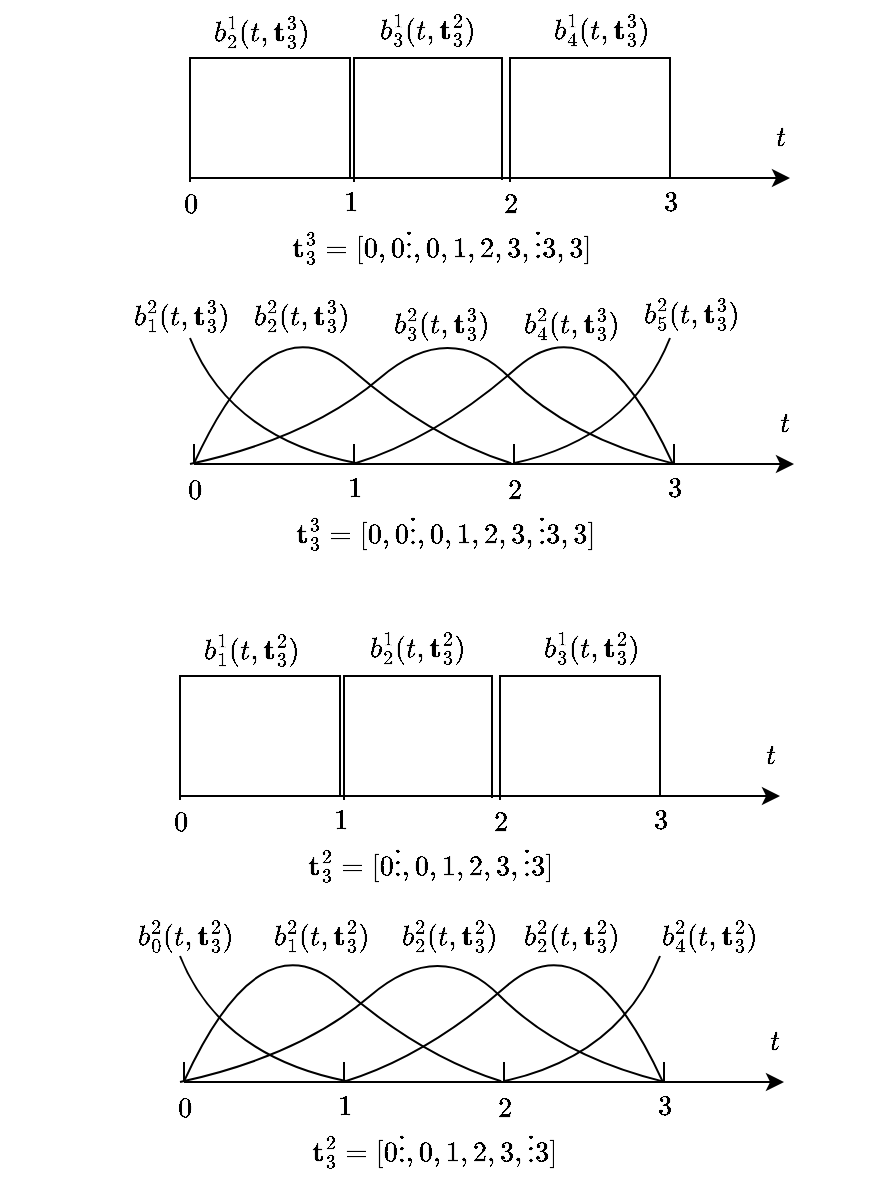 <mxfile version="20.8.16" type="device"><diagram id="2d63BVrECsR7Zkp_3Ha5" name="Page-1"><mxGraphModel dx="1242" dy="878" grid="1" gridSize="10" guides="1" tooltips="1" connect="1" arrows="1" fold="1" page="1" pageScale="1" pageWidth="850" pageHeight="1100" math="1" shadow="0"><root><mxCell id="0"/><mxCell id="1" parent="0"/><mxCell id="yJDx8GfUF_lV3gi-plgC-1" value="" style="endArrow=classic;html=1;rounded=0;" parent="1" edge="1"><mxGeometry width="50" height="50" relative="1" as="geometry"><mxPoint x="120" y="160" as="sourcePoint"/><mxPoint x="420" y="160" as="targetPoint"/></mxGeometry></mxCell><mxCell id="yJDx8GfUF_lV3gi-plgC-2" value="" style="endArrow=none;html=1;rounded=0;" parent="1" edge="1"><mxGeometry width="50" height="50" relative="1" as="geometry"><mxPoint x="120" y="160" as="sourcePoint"/><mxPoint x="120" y="150" as="targetPoint"/></mxGeometry></mxCell><mxCell id="yJDx8GfUF_lV3gi-plgC-4" value="" style="endArrow=none;html=1;rounded=0;" parent="1" edge="1"><mxGeometry width="50" height="50" relative="1" as="geometry"><mxPoint x="200" y="160" as="sourcePoint"/><mxPoint x="200" y="150" as="targetPoint"/></mxGeometry></mxCell><mxCell id="yJDx8GfUF_lV3gi-plgC-6" value="" style="endArrow=none;html=1;rounded=0;" parent="1" edge="1"><mxGeometry width="50" height="50" relative="1" as="geometry"><mxPoint x="280" y="160" as="sourcePoint"/><mxPoint x="280" y="150" as="targetPoint"/></mxGeometry></mxCell><mxCell id="yJDx8GfUF_lV3gi-plgC-8" value="" style="endArrow=none;html=1;rounded=0;" parent="1" edge="1"><mxGeometry width="50" height="50" relative="1" as="geometry"><mxPoint x="360" y="160" as="sourcePoint"/><mxPoint x="360" y="150" as="targetPoint"/></mxGeometry></mxCell><mxCell id="yJDx8GfUF_lV3gi-plgC-11" value="$$0$$" style="text;html=1;align=center;verticalAlign=middle;resizable=0;points=[];autosize=1;strokeColor=none;fillColor=none;" parent="1" vertex="1"><mxGeometry x="95" y="163" width="50" height="20" as="geometry"/></mxCell><mxCell id="yJDx8GfUF_lV3gi-plgC-12" value="$$t$$" style="text;html=1;align=center;verticalAlign=middle;resizable=0;points=[];autosize=1;strokeColor=none;fillColor=none;" parent="1" vertex="1"><mxGeometry x="390" y="130" width="50" height="20" as="geometry"/></mxCell><mxCell id="yJDx8GfUF_lV3gi-plgC-13" value="$$1$$" style="text;html=1;align=center;verticalAlign=middle;resizable=0;points=[];autosize=1;strokeColor=none;fillColor=none;" parent="1" vertex="1"><mxGeometry x="175" y="162" width="50" height="20" as="geometry"/></mxCell><mxCell id="yJDx8GfUF_lV3gi-plgC-14" value="$$2$$" style="text;html=1;align=center;verticalAlign=middle;resizable=0;points=[];autosize=1;strokeColor=none;fillColor=none;" parent="1" vertex="1"><mxGeometry x="255" y="163" width="50" height="20" as="geometry"/></mxCell><mxCell id="yJDx8GfUF_lV3gi-plgC-15" value="$$3$$" style="text;html=1;align=center;verticalAlign=middle;resizable=0;points=[];autosize=1;strokeColor=none;fillColor=none;" parent="1" vertex="1"><mxGeometry x="335" y="162" width="50" height="20" as="geometry"/></mxCell><mxCell id="yJDx8GfUF_lV3gi-plgC-21" value="$$\mathbf{t}_3^3 = [0, 0\vdots, 0, 1, 2, 3, \vdots 3, 3]$$" style="text;html=1;align=center;verticalAlign=middle;resizable=0;points=[];autosize=1;strokeColor=none;fillColor=none;" parent="1" vertex="1"><mxGeometry x="85" y="177" width="320" height="30" as="geometry"/></mxCell><mxCell id="yJDx8GfUF_lV3gi-plgC-28" value="$$b_2^1(t, \mathbf{t}_3^3)$$" style="text;html=1;align=center;verticalAlign=middle;resizable=0;points=[];autosize=1;strokeColor=none;fillColor=none;" parent="1" vertex="1"><mxGeometry x="65" y="72" width="180" height="30" as="geometry"/></mxCell><mxCell id="dH4GgKHCgR5aaPm7pmyn-1" value="" style="endArrow=none;html=1;rounded=0;" parent="1" edge="1"><mxGeometry width="50" height="50" relative="1" as="geometry"><mxPoint x="120" y="162" as="sourcePoint"/><mxPoint x="200" y="160" as="targetPoint"/><Array as="points"><mxPoint x="120" y="100"/><mxPoint x="200" y="100"/></Array></mxGeometry></mxCell><mxCell id="dH4GgKHCgR5aaPm7pmyn-2" value="" style="endArrow=none;html=1;rounded=0;entryX=0.42;entryY=-0.1;entryDx=0;entryDy=0;entryPerimeter=0;" parent="1" target="yJDx8GfUF_lV3gi-plgC-14" edge="1"><mxGeometry width="50" height="50" relative="1" as="geometry"><mxPoint x="202" y="162" as="sourcePoint"/><mxPoint x="272" y="160" as="targetPoint"/><Array as="points"><mxPoint x="202" y="100"/><mxPoint x="276" y="100"/></Array></mxGeometry></mxCell><mxCell id="dH4GgKHCgR5aaPm7pmyn-3" value="" style="endArrow=none;html=1;rounded=0;" parent="1" edge="1"><mxGeometry width="50" height="50" relative="1" as="geometry"><mxPoint x="280" y="162" as="sourcePoint"/><mxPoint x="360" y="160" as="targetPoint"/><Array as="points"><mxPoint x="280" y="100"/><mxPoint x="360" y="100"/></Array></mxGeometry></mxCell><mxCell id="dH4GgKHCgR5aaPm7pmyn-4" value="$$b_3^1(t, \mathbf{t}_3^2)$$" style="text;html=1;align=center;verticalAlign=middle;resizable=0;points=[];autosize=1;strokeColor=none;fillColor=none;" parent="1" vertex="1"><mxGeometry x="148" y="71" width="180" height="30" as="geometry"/></mxCell><mxCell id="dH4GgKHCgR5aaPm7pmyn-5" value="$$b_4^1(t, \mathbf{t}_3^3)$$" style="text;html=1;align=center;verticalAlign=middle;resizable=0;points=[];autosize=1;strokeColor=none;fillColor=none;" parent="1" vertex="1"><mxGeometry x="235" y="71" width="180" height="30" as="geometry"/></mxCell><mxCell id="dH4GgKHCgR5aaPm7pmyn-6" value="" style="endArrow=classic;html=1;rounded=0;" parent="1" edge="1"><mxGeometry width="50" height="50" relative="1" as="geometry"><mxPoint x="122" y="303" as="sourcePoint"/><mxPoint x="422" y="303" as="targetPoint"/></mxGeometry></mxCell><mxCell id="dH4GgKHCgR5aaPm7pmyn-7" value="" style="endArrow=none;html=1;rounded=0;" parent="1" edge="1"><mxGeometry width="50" height="50" relative="1" as="geometry"><mxPoint x="122" y="303" as="sourcePoint"/><mxPoint x="122" y="293" as="targetPoint"/></mxGeometry></mxCell><mxCell id="dH4GgKHCgR5aaPm7pmyn-8" value="" style="endArrow=none;html=1;rounded=0;" parent="1" edge="1"><mxGeometry width="50" height="50" relative="1" as="geometry"><mxPoint x="202" y="303" as="sourcePoint"/><mxPoint x="202" y="293" as="targetPoint"/></mxGeometry></mxCell><mxCell id="dH4GgKHCgR5aaPm7pmyn-9" value="" style="endArrow=none;html=1;rounded=0;" parent="1" edge="1"><mxGeometry width="50" height="50" relative="1" as="geometry"><mxPoint x="282" y="303" as="sourcePoint"/><mxPoint x="282" y="293" as="targetPoint"/></mxGeometry></mxCell><mxCell id="dH4GgKHCgR5aaPm7pmyn-10" value="" style="endArrow=none;html=1;rounded=0;" parent="1" edge="1"><mxGeometry width="50" height="50" relative="1" as="geometry"><mxPoint x="362" y="303" as="sourcePoint"/><mxPoint x="362" y="293" as="targetPoint"/></mxGeometry></mxCell><mxCell id="dH4GgKHCgR5aaPm7pmyn-11" value="$$0$$" style="text;html=1;align=center;verticalAlign=middle;resizable=0;points=[];autosize=1;strokeColor=none;fillColor=none;" parent="1" vertex="1"><mxGeometry x="97" y="306" width="50" height="20" as="geometry"/></mxCell><mxCell id="dH4GgKHCgR5aaPm7pmyn-12" value="$$t$$" style="text;html=1;align=center;verticalAlign=middle;resizable=0;points=[];autosize=1;strokeColor=none;fillColor=none;" parent="1" vertex="1"><mxGeometry x="392" y="273" width="50" height="20" as="geometry"/></mxCell><mxCell id="dH4GgKHCgR5aaPm7pmyn-13" value="$$1$$" style="text;html=1;align=center;verticalAlign=middle;resizable=0;points=[];autosize=1;strokeColor=none;fillColor=none;" parent="1" vertex="1"><mxGeometry x="177" y="305" width="50" height="20" as="geometry"/></mxCell><mxCell id="dH4GgKHCgR5aaPm7pmyn-14" value="$$2$$" style="text;html=1;align=center;verticalAlign=middle;resizable=0;points=[];autosize=1;strokeColor=none;fillColor=none;" parent="1" vertex="1"><mxGeometry x="257" y="306" width="50" height="20" as="geometry"/></mxCell><mxCell id="dH4GgKHCgR5aaPm7pmyn-15" value="$$3$$" style="text;html=1;align=center;verticalAlign=middle;resizable=0;points=[];autosize=1;strokeColor=none;fillColor=none;" parent="1" vertex="1"><mxGeometry x="337" y="305" width="50" height="20" as="geometry"/></mxCell><mxCell id="dH4GgKHCgR5aaPm7pmyn-16" value="$$\mathbf{t}_3^3 = [0, 0\vdots, 0, 1, 2, 3, \vdots 3, 3]$$" style="text;html=1;align=center;verticalAlign=middle;resizable=0;points=[];autosize=1;strokeColor=none;fillColor=none;" parent="1" vertex="1"><mxGeometry x="87" y="320" width="320" height="30" as="geometry"/></mxCell><mxCell id="dH4GgKHCgR5aaPm7pmyn-17" value="$$b_1^2(t, \mathbf{t}_3^3)$$" style="text;html=1;align=center;verticalAlign=middle;resizable=0;points=[];autosize=1;strokeColor=none;fillColor=none;" parent="1" vertex="1"><mxGeometry x="25" y="214" width="180" height="30" as="geometry"/></mxCell><mxCell id="dH4GgKHCgR5aaPm7pmyn-21" value="$$b_2^2(t, \mathbf{t}_3^3)$$" style="text;html=1;align=center;verticalAlign=middle;resizable=0;points=[];autosize=1;strokeColor=none;fillColor=none;" parent="1" vertex="1"><mxGeometry x="85" y="214" width="180" height="30" as="geometry"/></mxCell><mxCell id="dH4GgKHCgR5aaPm7pmyn-22" value="$$b_4^2(t, \mathbf{t}_3^3)$$" style="text;html=1;align=center;verticalAlign=middle;resizable=0;points=[];autosize=1;strokeColor=none;fillColor=none;" parent="1" vertex="1"><mxGeometry x="220" y="218" width="180" height="30" as="geometry"/></mxCell><mxCell id="dH4GgKHCgR5aaPm7pmyn-23" value="" style="curved=1;endArrow=none;html=1;rounded=0;endFill=0;entryX=0.53;entryY=-0.119;entryDx=0;entryDy=0;entryPerimeter=0;" parent="1" target="dH4GgKHCgR5aaPm7pmyn-13" edge="1"><mxGeometry width="50" height="50" relative="1" as="geometry"><mxPoint x="120" y="240" as="sourcePoint"/><mxPoint x="200" y="300" as="targetPoint"/><Array as="points"><mxPoint x="140" y="290"/></Array></mxGeometry></mxCell><mxCell id="dH4GgKHCgR5aaPm7pmyn-24" value="" style="curved=1;endArrow=none;html=1;rounded=0;endFill=0;entryX=0.472;entryY=-0.169;entryDx=0;entryDy=0;entryPerimeter=0;" parent="1" target="dH4GgKHCgR5aaPm7pmyn-14" edge="1"><mxGeometry width="50" height="50" relative="1" as="geometry"><mxPoint x="122" y="302.69" as="sourcePoint"/><mxPoint x="205.5" y="365.31" as="targetPoint"/><Array as="points"><mxPoint x="160" y="220"/><mxPoint x="240" y="290"/></Array></mxGeometry></mxCell><mxCell id="dH4GgKHCgR5aaPm7pmyn-26" value="" style="curved=1;endArrow=none;html=1;rounded=0;endFill=0;entryX=0.53;entryY=-0.119;entryDx=0;entryDy=0;entryPerimeter=0;" parent="1" edge="1"><mxGeometry width="50" height="50" relative="1" as="geometry"><mxPoint x="360" y="240" as="sourcePoint"/><mxPoint x="281.75" y="302.62" as="targetPoint"/><Array as="points"><mxPoint x="340" y="290"/></Array></mxGeometry></mxCell><mxCell id="dH4GgKHCgR5aaPm7pmyn-27" value="" style="curved=1;endArrow=none;html=1;rounded=0;endFill=0;entryX=0.472;entryY=-0.169;entryDx=0;entryDy=0;entryPerimeter=0;" parent="1" edge="1"><mxGeometry width="50" height="50" relative="1" as="geometry"><mxPoint x="202.7" y="302.62" as="sourcePoint"/><mxPoint x="361.3" y="302.69" as="targetPoint"/><Array as="points"><mxPoint x="243.3" y="290"/><mxPoint x="323.3" y="220"/></Array></mxGeometry></mxCell><mxCell id="dH4GgKHCgR5aaPm7pmyn-28" value="" style="curved=1;endArrow=none;html=1;rounded=0;endFill=0;entryX=0.472;entryY=-0.169;entryDx=0;entryDy=0;entryPerimeter=0;" parent="1" edge="1"><mxGeometry width="50" height="50" relative="1" as="geometry"><mxPoint x="120" y="303" as="sourcePoint"/><mxPoint x="361.3" y="302.69" as="targetPoint"/><Array as="points"><mxPoint x="180" y="290"/><mxPoint x="250" y="230"/><mxPoint x="310" y="290"/></Array></mxGeometry></mxCell><mxCell id="dH4GgKHCgR5aaPm7pmyn-29" value="$$b_3^2(t, \mathbf{t}_3^3)$$" style="text;html=1;align=center;verticalAlign=middle;resizable=0;points=[];autosize=1;strokeColor=none;fillColor=none;" parent="1" vertex="1"><mxGeometry x="155" y="218" width="180" height="30" as="geometry"/></mxCell><mxCell id="dH4GgKHCgR5aaPm7pmyn-30" value="$$b_5^2(t, \mathbf{t}_3^3)$$" style="text;html=1;align=center;verticalAlign=middle;resizable=0;points=[];autosize=1;strokeColor=none;fillColor=none;" parent="1" vertex="1"><mxGeometry x="280" y="213" width="180" height="30" as="geometry"/></mxCell><mxCell id="dH4GgKHCgR5aaPm7pmyn-31" value="" style="endArrow=classic;html=1;rounded=0;" parent="1" edge="1"><mxGeometry width="50" height="50" relative="1" as="geometry"><mxPoint x="115" y="469" as="sourcePoint"/><mxPoint x="415" y="469" as="targetPoint"/></mxGeometry></mxCell><mxCell id="dH4GgKHCgR5aaPm7pmyn-32" value="" style="endArrow=none;html=1;rounded=0;" parent="1" edge="1"><mxGeometry width="50" height="50" relative="1" as="geometry"><mxPoint x="115" y="469" as="sourcePoint"/><mxPoint x="115" y="459" as="targetPoint"/></mxGeometry></mxCell><mxCell id="dH4GgKHCgR5aaPm7pmyn-33" value="" style="endArrow=none;html=1;rounded=0;" parent="1" edge="1"><mxGeometry width="50" height="50" relative="1" as="geometry"><mxPoint x="195" y="469" as="sourcePoint"/><mxPoint x="195" y="459" as="targetPoint"/></mxGeometry></mxCell><mxCell id="dH4GgKHCgR5aaPm7pmyn-34" value="" style="endArrow=none;html=1;rounded=0;" parent="1" edge="1"><mxGeometry width="50" height="50" relative="1" as="geometry"><mxPoint x="275" y="469" as="sourcePoint"/><mxPoint x="275" y="459" as="targetPoint"/></mxGeometry></mxCell><mxCell id="dH4GgKHCgR5aaPm7pmyn-35" value="" style="endArrow=none;html=1;rounded=0;" parent="1" edge="1"><mxGeometry width="50" height="50" relative="1" as="geometry"><mxPoint x="355" y="469" as="sourcePoint"/><mxPoint x="355" y="459" as="targetPoint"/></mxGeometry></mxCell><mxCell id="dH4GgKHCgR5aaPm7pmyn-36" value="$$0$$" style="text;html=1;align=center;verticalAlign=middle;resizable=0;points=[];autosize=1;strokeColor=none;fillColor=none;" parent="1" vertex="1"><mxGeometry x="90" y="472" width="50" height="20" as="geometry"/></mxCell><mxCell id="dH4GgKHCgR5aaPm7pmyn-37" value="$$t$$" style="text;html=1;align=center;verticalAlign=middle;resizable=0;points=[];autosize=1;strokeColor=none;fillColor=none;" parent="1" vertex="1"><mxGeometry x="385" y="439" width="50" height="20" as="geometry"/></mxCell><mxCell id="dH4GgKHCgR5aaPm7pmyn-38" value="$$1$$" style="text;html=1;align=center;verticalAlign=middle;resizable=0;points=[];autosize=1;strokeColor=none;fillColor=none;" parent="1" vertex="1"><mxGeometry x="170" y="471" width="50" height="20" as="geometry"/></mxCell><mxCell id="dH4GgKHCgR5aaPm7pmyn-39" value="$$2$$" style="text;html=1;align=center;verticalAlign=middle;resizable=0;points=[];autosize=1;strokeColor=none;fillColor=none;" parent="1" vertex="1"><mxGeometry x="250" y="472" width="50" height="20" as="geometry"/></mxCell><mxCell id="dH4GgKHCgR5aaPm7pmyn-40" value="$$3$$" style="text;html=1;align=center;verticalAlign=middle;resizable=0;points=[];autosize=1;strokeColor=none;fillColor=none;" parent="1" vertex="1"><mxGeometry x="330" y="471" width="50" height="20" as="geometry"/></mxCell><mxCell id="dH4GgKHCgR5aaPm7pmyn-41" value="$$\mathbf{t}_3^2 = [0\vdots, 0, 1, 2, 3, \vdots 3]$$" style="text;html=1;align=center;verticalAlign=middle;resizable=0;points=[];autosize=1;strokeColor=none;fillColor=none;" parent="1" vertex="1"><mxGeometry x="95" y="486" width="290" height="30" as="geometry"/></mxCell><mxCell id="dH4GgKHCgR5aaPm7pmyn-42" value="$$b_1^1(t, \mathbf{t}_3^2)$$" style="text;html=1;align=center;verticalAlign=middle;resizable=0;points=[];autosize=1;strokeColor=none;fillColor=none;" parent="1" vertex="1"><mxGeometry x="60" y="381" width="180" height="30" as="geometry"/></mxCell><mxCell id="dH4GgKHCgR5aaPm7pmyn-43" value="" style="endArrow=none;html=1;rounded=0;" parent="1" edge="1"><mxGeometry width="50" height="50" relative="1" as="geometry"><mxPoint x="115" y="471" as="sourcePoint"/><mxPoint x="195" y="469" as="targetPoint"/><Array as="points"><mxPoint x="115" y="409"/><mxPoint x="195" y="409"/></Array></mxGeometry></mxCell><mxCell id="dH4GgKHCgR5aaPm7pmyn-44" value="" style="endArrow=none;html=1;rounded=0;entryX=0.42;entryY=-0.1;entryDx=0;entryDy=0;entryPerimeter=0;" parent="1" target="dH4GgKHCgR5aaPm7pmyn-39" edge="1"><mxGeometry width="50" height="50" relative="1" as="geometry"><mxPoint x="197" y="471" as="sourcePoint"/><mxPoint x="267" y="469" as="targetPoint"/><Array as="points"><mxPoint x="197" y="409"/><mxPoint x="271" y="409"/></Array></mxGeometry></mxCell><mxCell id="dH4GgKHCgR5aaPm7pmyn-45" value="" style="endArrow=none;html=1;rounded=0;" parent="1" edge="1"><mxGeometry width="50" height="50" relative="1" as="geometry"><mxPoint x="275" y="471" as="sourcePoint"/><mxPoint x="355" y="469" as="targetPoint"/><Array as="points"><mxPoint x="275" y="409"/><mxPoint x="355" y="409"/></Array></mxGeometry></mxCell><mxCell id="dH4GgKHCgR5aaPm7pmyn-46" value="$$b_2^1(t, \mathbf{t}_3^2)$$" style="text;html=1;align=center;verticalAlign=middle;resizable=0;points=[];autosize=1;strokeColor=none;fillColor=none;" parent="1" vertex="1"><mxGeometry x="143" y="380" width="180" height="30" as="geometry"/></mxCell><mxCell id="dH4GgKHCgR5aaPm7pmyn-47" value="$$b_3^1(t, \mathbf{t}_3^2)$$" style="text;html=1;align=center;verticalAlign=middle;resizable=0;points=[];autosize=1;strokeColor=none;fillColor=none;" parent="1" vertex="1"><mxGeometry x="230" y="380" width="180" height="30" as="geometry"/></mxCell><mxCell id="dH4GgKHCgR5aaPm7pmyn-48" value="" style="endArrow=classic;html=1;rounded=0;" parent="1" edge="1"><mxGeometry width="50" height="50" relative="1" as="geometry"><mxPoint x="117" y="612" as="sourcePoint"/><mxPoint x="417" y="612" as="targetPoint"/></mxGeometry></mxCell><mxCell id="dH4GgKHCgR5aaPm7pmyn-49" value="" style="endArrow=none;html=1;rounded=0;" parent="1" edge="1"><mxGeometry width="50" height="50" relative="1" as="geometry"><mxPoint x="117" y="612" as="sourcePoint"/><mxPoint x="117" y="602" as="targetPoint"/></mxGeometry></mxCell><mxCell id="dH4GgKHCgR5aaPm7pmyn-50" value="" style="endArrow=none;html=1;rounded=0;" parent="1" edge="1"><mxGeometry width="50" height="50" relative="1" as="geometry"><mxPoint x="197" y="612" as="sourcePoint"/><mxPoint x="197" y="602" as="targetPoint"/></mxGeometry></mxCell><mxCell id="dH4GgKHCgR5aaPm7pmyn-51" value="" style="endArrow=none;html=1;rounded=0;" parent="1" edge="1"><mxGeometry width="50" height="50" relative="1" as="geometry"><mxPoint x="277" y="612" as="sourcePoint"/><mxPoint x="277" y="602" as="targetPoint"/></mxGeometry></mxCell><mxCell id="dH4GgKHCgR5aaPm7pmyn-52" value="" style="endArrow=none;html=1;rounded=0;" parent="1" edge="1"><mxGeometry width="50" height="50" relative="1" as="geometry"><mxPoint x="357" y="612" as="sourcePoint"/><mxPoint x="357" y="602" as="targetPoint"/></mxGeometry></mxCell><mxCell id="dH4GgKHCgR5aaPm7pmyn-53" value="$$0$$" style="text;html=1;align=center;verticalAlign=middle;resizable=0;points=[];autosize=1;strokeColor=none;fillColor=none;" parent="1" vertex="1"><mxGeometry x="92" y="615" width="50" height="20" as="geometry"/></mxCell><mxCell id="dH4GgKHCgR5aaPm7pmyn-54" value="$$t$$" style="text;html=1;align=center;verticalAlign=middle;resizable=0;points=[];autosize=1;strokeColor=none;fillColor=none;" parent="1" vertex="1"><mxGeometry x="387" y="582" width="50" height="20" as="geometry"/></mxCell><mxCell id="dH4GgKHCgR5aaPm7pmyn-55" value="$$1$$" style="text;html=1;align=center;verticalAlign=middle;resizable=0;points=[];autosize=1;strokeColor=none;fillColor=none;" parent="1" vertex="1"><mxGeometry x="172" y="614" width="50" height="20" as="geometry"/></mxCell><mxCell id="dH4GgKHCgR5aaPm7pmyn-56" value="$$2$$" style="text;html=1;align=center;verticalAlign=middle;resizable=0;points=[];autosize=1;strokeColor=none;fillColor=none;" parent="1" vertex="1"><mxGeometry x="252" y="615" width="50" height="20" as="geometry"/></mxCell><mxCell id="dH4GgKHCgR5aaPm7pmyn-57" value="$$3$$" style="text;html=1;align=center;verticalAlign=middle;resizable=0;points=[];autosize=1;strokeColor=none;fillColor=none;" parent="1" vertex="1"><mxGeometry x="332" y="614" width="50" height="20" as="geometry"/></mxCell><mxCell id="dH4GgKHCgR5aaPm7pmyn-58" value="$$\mathbf{t}_3^2 = [0\vdots, 0, 1, 2, 3, \vdots 3]$$" style="text;html=1;align=center;verticalAlign=middle;resizable=0;points=[];autosize=1;strokeColor=none;fillColor=none;" parent="1" vertex="1"><mxGeometry x="97" y="629" width="290" height="30" as="geometry"/></mxCell><mxCell id="dH4GgKHCgR5aaPm7pmyn-59" value="$$b_1^2(t, \mathbf{t}_3^2)$$" style="text;html=1;align=center;verticalAlign=middle;resizable=0;points=[];autosize=1;strokeColor=none;fillColor=none;" parent="1" vertex="1"><mxGeometry x="95" y="524" width="180" height="30" as="geometry"/></mxCell><mxCell id="dH4GgKHCgR5aaPm7pmyn-60" value="$$b_2^2(t, \mathbf{t}_3^2)$$" style="text;html=1;align=center;verticalAlign=middle;resizable=0;points=[];autosize=1;strokeColor=none;fillColor=none;" parent="1" vertex="1"><mxGeometry x="220" y="524" width="180" height="30" as="geometry"/></mxCell><mxCell id="dH4GgKHCgR5aaPm7pmyn-61" value="" style="curved=1;endArrow=none;html=1;rounded=0;endFill=0;entryX=0.53;entryY=-0.119;entryDx=0;entryDy=0;entryPerimeter=0;" parent="1" target="dH4GgKHCgR5aaPm7pmyn-55" edge="1"><mxGeometry width="50" height="50" relative="1" as="geometry"><mxPoint x="115" y="549" as="sourcePoint"/><mxPoint x="195" y="609" as="targetPoint"/><Array as="points"><mxPoint x="135" y="599"/></Array></mxGeometry></mxCell><mxCell id="dH4GgKHCgR5aaPm7pmyn-62" value="" style="curved=1;endArrow=none;html=1;rounded=0;endFill=0;entryX=0.472;entryY=-0.169;entryDx=0;entryDy=0;entryPerimeter=0;" parent="1" target="dH4GgKHCgR5aaPm7pmyn-56" edge="1"><mxGeometry width="50" height="50" relative="1" as="geometry"><mxPoint x="117" y="611.69" as="sourcePoint"/><mxPoint x="200.5" y="674.31" as="targetPoint"/><Array as="points"><mxPoint x="155" y="529"/><mxPoint x="235" y="599"/></Array></mxGeometry></mxCell><mxCell id="dH4GgKHCgR5aaPm7pmyn-63" value="" style="curved=1;endArrow=none;html=1;rounded=0;endFill=0;entryX=0.53;entryY=-0.119;entryDx=0;entryDy=0;entryPerimeter=0;" parent="1" edge="1"><mxGeometry width="50" height="50" relative="1" as="geometry"><mxPoint x="355" y="549" as="sourcePoint"/><mxPoint x="276.75" y="611.62" as="targetPoint"/><Array as="points"><mxPoint x="335" y="599"/></Array></mxGeometry></mxCell><mxCell id="dH4GgKHCgR5aaPm7pmyn-64" value="" style="curved=1;endArrow=none;html=1;rounded=0;endFill=0;entryX=0.472;entryY=-0.169;entryDx=0;entryDy=0;entryPerimeter=0;" parent="1" edge="1"><mxGeometry width="50" height="50" relative="1" as="geometry"><mxPoint x="197.7" y="611.62" as="sourcePoint"/><mxPoint x="356.3" y="611.69" as="targetPoint"/><Array as="points"><mxPoint x="238.3" y="599"/><mxPoint x="318.3" y="529"/></Array></mxGeometry></mxCell><mxCell id="dH4GgKHCgR5aaPm7pmyn-65" value="" style="curved=1;endArrow=none;html=1;rounded=0;endFill=0;entryX=0.472;entryY=-0.169;entryDx=0;entryDy=0;entryPerimeter=0;" parent="1" edge="1"><mxGeometry width="50" height="50" relative="1" as="geometry"><mxPoint x="115" y="612" as="sourcePoint"/><mxPoint x="356.3" y="611.69" as="targetPoint"/><Array as="points"><mxPoint x="175" y="599"/><mxPoint x="245" y="539"/><mxPoint x="305" y="599"/></Array></mxGeometry></mxCell><mxCell id="dH4GgKHCgR5aaPm7pmyn-66" value="$$b_2^2(t, \mathbf{t}_3^2)$$" style="text;html=1;align=center;verticalAlign=middle;resizable=0;points=[];autosize=1;strokeColor=none;fillColor=none;" parent="1" vertex="1"><mxGeometry x="159" y="524" width="180" height="30" as="geometry"/></mxCell><mxCell id="dH4GgKHCgR5aaPm7pmyn-67" value="$$b_0^2(t, \mathbf{t}_3^2)$$" style="text;html=1;align=center;verticalAlign=middle;resizable=0;points=[];autosize=1;strokeColor=none;fillColor=none;" parent="1" vertex="1"><mxGeometry x="27" y="524" width="180" height="30" as="geometry"/></mxCell><mxCell id="dH4GgKHCgR5aaPm7pmyn-68" value="$$b_4^2(t, \mathbf{t}_3^2)$$" style="text;html=1;align=center;verticalAlign=middle;resizable=0;points=[];autosize=1;strokeColor=none;fillColor=none;" parent="1" vertex="1"><mxGeometry x="289" y="524" width="180" height="30" as="geometry"/></mxCell></root></mxGraphModel></diagram></mxfile>